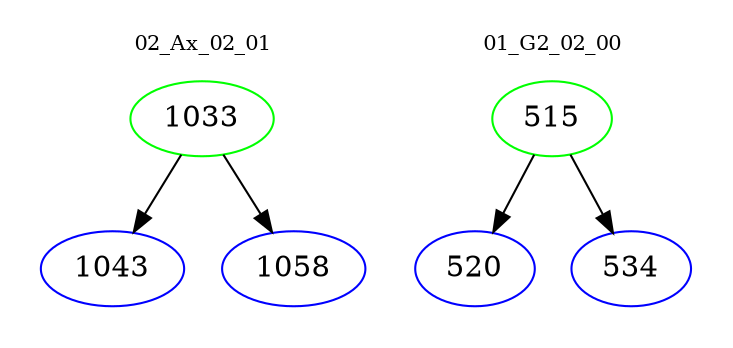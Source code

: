 digraph{
subgraph cluster_0 {
color = white
label = "02_Ax_02_01";
fontsize=10;
T0_1033 [label="1033", color="green"]
T0_1033 -> T0_1043 [color="black"]
T0_1043 [label="1043", color="blue"]
T0_1033 -> T0_1058 [color="black"]
T0_1058 [label="1058", color="blue"]
}
subgraph cluster_1 {
color = white
label = "01_G2_02_00";
fontsize=10;
T1_515 [label="515", color="green"]
T1_515 -> T1_520 [color="black"]
T1_520 [label="520", color="blue"]
T1_515 -> T1_534 [color="black"]
T1_534 [label="534", color="blue"]
}
}
